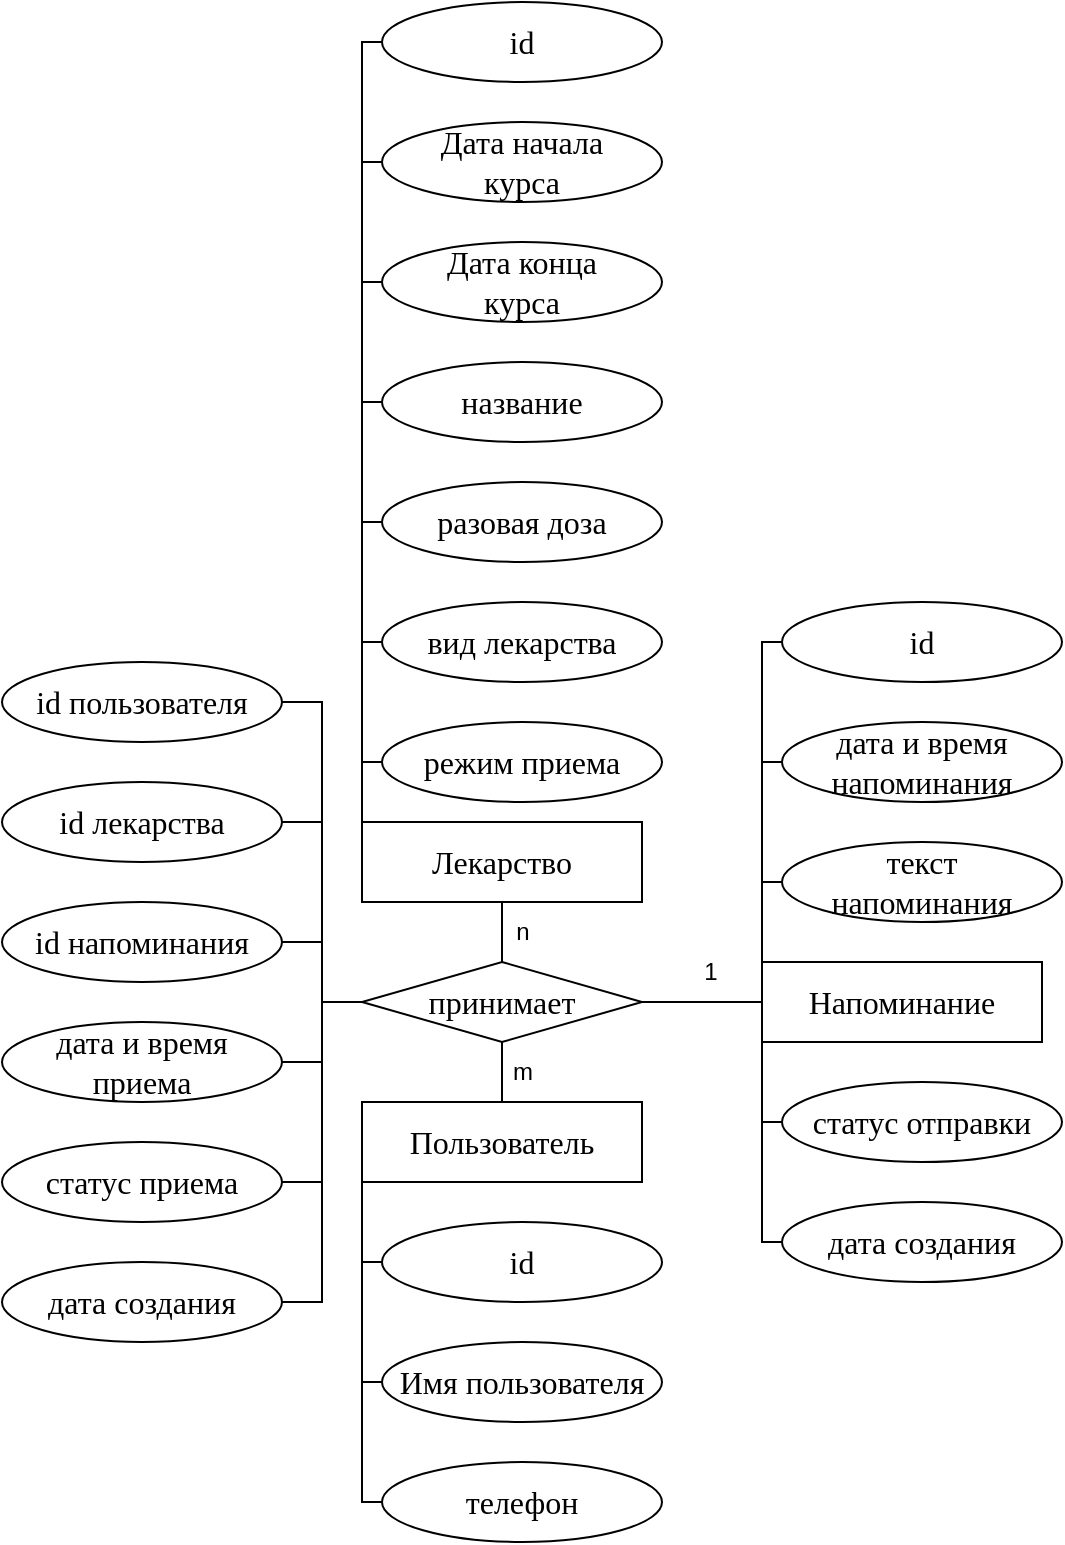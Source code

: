 <mxfile version="23.1.5" type="device">
  <diagram name="Страница — 1" id="w6AWHocnBI2rJVfHqtL0">
    <mxGraphModel dx="1000" dy="1768" grid="1" gridSize="10" guides="1" tooltips="1" connect="1" arrows="1" fold="1" page="1" pageScale="1" pageWidth="827" pageHeight="1169" math="0" shadow="0">
      <root>
        <mxCell id="0" />
        <mxCell id="1" parent="0" />
        <mxCell id="9utB4ZHODrUIfakK2tWH-13" value="Пользователь" style="rounded=0;whiteSpace=wrap;html=1;fontFamily=Times New Roman;fontSize=16;points=[[0,0,0,0,0],[0,0.25,0,0,0],[0,0.5,0,0,0],[0,0.75,0,0,0],[0,1,0,0,0],[0.43,0,0,0,0],[0.43,1,0,0,0],[0.5,0,0,0,0],[0.5,1,0,0,0],[0.57,0,0,0,0],[0.57,1,0,0,0],[1,0,0,0,0],[1,0.25,0,0,0],[1,0.5,0,0,0],[1,0.75,0,0,0],[1,1,0,0,0]];" parent="1" vertex="1">
          <mxGeometry x="240" y="330" width="140" height="40" as="geometry" />
        </mxCell>
        <mxCell id="9utB4ZHODrUIfakK2tWH-88" value="телефон" style="ellipse;whiteSpace=wrap;html=1;fontFamily=Times New Roman;fontSize=16;" parent="1" vertex="1">
          <mxGeometry x="250" y="510" width="140" height="40" as="geometry" />
        </mxCell>
        <mxCell id="9utB4ZHODrUIfakK2tWH-92" value="Имя пользователя" style="ellipse;whiteSpace=wrap;html=1;fontFamily=Times New Roman;fontSize=16;" parent="1" vertex="1">
          <mxGeometry x="250" y="450" width="140" height="40" as="geometry" />
        </mxCell>
        <mxCell id="9utB4ZHODrUIfakK2tWH-104" value="Лекарство" style="rounded=0;whiteSpace=wrap;html=1;fontFamily=Times New Roman;fontSize=16;points=[[0,0,0,0,0],[0,0.25,0,0,0],[0,0.5,0,0,0],[0,0.75,0,0,0],[0,1,0,0,0],[0.43,0,0,0,0],[0.43,1,0,0,0],[0.5,0,0,0,0],[0.5,1,0,0,0],[0.57,0,0,0,0],[0.57,1,0,0,0],[1,0,0,0,0],[1,0.25,0,0,0],[1,0.5,0,0,0],[1,0.75,0,0,0],[1,1,0,0,0]];" parent="1" vertex="1">
          <mxGeometry x="240" y="190" width="140" height="40" as="geometry" />
        </mxCell>
        <mxCell id="9utB4ZHODrUIfakK2tWH-106" value="название" style="ellipse;whiteSpace=wrap;html=1;fontFamily=Times New Roman;fontSize=16;" parent="1" vertex="1">
          <mxGeometry x="250" y="-40" width="140" height="40" as="geometry" />
        </mxCell>
        <mxCell id="9utB4ZHODrUIfakK2tWH-108" value="разовая доза" style="ellipse;whiteSpace=wrap;html=1;fontFamily=Times New Roman;fontSize=16;" parent="1" vertex="1">
          <mxGeometry x="250" y="20" width="140" height="40" as="geometry" />
        </mxCell>
        <mxCell id="9utB4ZHODrUIfakK2tWH-109" value="id" style="ellipse;whiteSpace=wrap;html=1;fontFamily=Times New Roman;fontSize=16;" parent="1" vertex="1">
          <mxGeometry x="250" y="-220" width="140" height="40" as="geometry" />
        </mxCell>
        <mxCell id="9utB4ZHODrUIfakK2tWH-111" value="id" style="ellipse;whiteSpace=wrap;html=1;fontFamily=Times New Roman;fontSize=16;" parent="1" vertex="1">
          <mxGeometry x="250" y="390" width="140" height="40" as="geometry" />
        </mxCell>
        <mxCell id="9utB4ZHODrUIfakK2tWH-115" value="вид лекарства" style="ellipse;whiteSpace=wrap;html=1;fontFamily=Times New Roman;fontSize=16;" parent="1" vertex="1">
          <mxGeometry x="250" y="80" width="140" height="40" as="geometry" />
        </mxCell>
        <mxCell id="9utB4ZHODrUIfakK2tWH-116" value="режим приема" style="ellipse;whiteSpace=wrap;html=1;fontFamily=Times New Roman;fontSize=16;" parent="1" vertex="1">
          <mxGeometry x="250" y="140" width="140" height="40" as="geometry" />
        </mxCell>
        <mxCell id="9utB4ZHODrUIfakK2tWH-117" value="" style="endArrow=none;html=1;rounded=0;entryX=0;entryY=0.5;entryDx=0;entryDy=0;" parent="1" target="9utB4ZHODrUIfakK2tWH-109" edge="1">
          <mxGeometry width="50" height="50" relative="1" as="geometry">
            <mxPoint x="240" y="190" as="sourcePoint" />
            <mxPoint x="240" y="140" as="targetPoint" />
            <Array as="points">
              <mxPoint x="240" y="-80" />
              <mxPoint x="240" y="-200" />
            </Array>
          </mxGeometry>
        </mxCell>
        <mxCell id="9utB4ZHODrUIfakK2tWH-118" value="" style="endArrow=none;html=1;rounded=0;entryX=0;entryY=0.5;entryDx=0;entryDy=0;" parent="1" target="9utB4ZHODrUIfakK2tWH-106" edge="1">
          <mxGeometry width="50" height="50" relative="1" as="geometry">
            <mxPoint x="240" y="190" as="sourcePoint" />
            <mxPoint x="190" y="200" as="targetPoint" />
            <Array as="points">
              <mxPoint x="240" y="-20" />
            </Array>
          </mxGeometry>
        </mxCell>
        <mxCell id="9utB4ZHODrUIfakK2tWH-119" value="" style="endArrow=none;html=1;rounded=0;entryX=0;entryY=0.5;entryDx=0;entryDy=0;exitX=0;exitY=0;exitDx=0;exitDy=0;exitPerimeter=0;" parent="1" source="9utB4ZHODrUIfakK2tWH-104" target="9utB4ZHODrUIfakK2tWH-108" edge="1">
          <mxGeometry width="50" height="50" relative="1" as="geometry">
            <mxPoint x="240" y="250" as="sourcePoint" />
            <mxPoint x="210" y="200" as="targetPoint" />
            <Array as="points">
              <mxPoint x="240" y="40" />
            </Array>
          </mxGeometry>
        </mxCell>
        <mxCell id="9utB4ZHODrUIfakK2tWH-120" value="" style="endArrow=none;html=1;rounded=0;entryX=0;entryY=0.5;entryDx=0;entryDy=0;" parent="1" target="9utB4ZHODrUIfakK2tWH-115" edge="1">
          <mxGeometry width="50" height="50" relative="1" as="geometry">
            <mxPoint x="240" y="190" as="sourcePoint" />
            <mxPoint x="230" y="190" as="targetPoint" />
            <Array as="points">
              <mxPoint x="240" y="100" />
            </Array>
          </mxGeometry>
        </mxCell>
        <mxCell id="9utB4ZHODrUIfakK2tWH-121" value="" style="endArrow=none;html=1;rounded=0;entryX=0;entryY=0.5;entryDx=0;entryDy=0;" parent="1" target="9utB4ZHODrUIfakK2tWH-116" edge="1">
          <mxGeometry width="50" height="50" relative="1" as="geometry">
            <mxPoint x="240" y="190" as="sourcePoint" />
            <mxPoint x="220" y="180" as="targetPoint" />
            <Array as="points">
              <mxPoint x="240" y="160" />
            </Array>
          </mxGeometry>
        </mxCell>
        <mxCell id="9utB4ZHODrUIfakK2tWH-127" value="" style="endArrow=none;html=1;rounded=0;entryX=0;entryY=1;entryDx=0;entryDy=0;entryPerimeter=0;exitX=0;exitY=0.5;exitDx=0;exitDy=0;" parent="1" source="9utB4ZHODrUIfakK2tWH-88" target="9utB4ZHODrUIfakK2tWH-13" edge="1">
          <mxGeometry width="50" height="50" relative="1" as="geometry">
            <mxPoint x="160" y="500" as="sourcePoint" />
            <mxPoint x="210" y="450" as="targetPoint" />
            <Array as="points">
              <mxPoint x="240" y="530" />
            </Array>
          </mxGeometry>
        </mxCell>
        <mxCell id="9utB4ZHODrUIfakK2tWH-128" value="" style="endArrow=none;html=1;rounded=0;entryX=0;entryY=1;entryDx=0;entryDy=0;entryPerimeter=0;exitX=0;exitY=0.5;exitDx=0;exitDy=0;" parent="1" source="9utB4ZHODrUIfakK2tWH-92" target="9utB4ZHODrUIfakK2tWH-13" edge="1">
          <mxGeometry width="50" height="50" relative="1" as="geometry">
            <mxPoint x="190" y="440" as="sourcePoint" />
            <mxPoint x="240" y="390" as="targetPoint" />
            <Array as="points">
              <mxPoint x="240" y="470" />
            </Array>
          </mxGeometry>
        </mxCell>
        <mxCell id="9utB4ZHODrUIfakK2tWH-129" value="" style="endArrow=none;html=1;rounded=0;entryX=0;entryY=1;entryDx=0;entryDy=0;entryPerimeter=0;exitX=0;exitY=0.5;exitDx=0;exitDy=0;" parent="1" source="9utB4ZHODrUIfakK2tWH-111" target="9utB4ZHODrUIfakK2tWH-13" edge="1">
          <mxGeometry width="50" height="50" relative="1" as="geometry">
            <mxPoint x="180" y="450" as="sourcePoint" />
            <mxPoint x="230" y="400" as="targetPoint" />
            <Array as="points">
              <mxPoint x="240" y="410" />
            </Array>
          </mxGeometry>
        </mxCell>
        <mxCell id="9utB4ZHODrUIfakK2tWH-130" value="принимает" style="rhombus;whiteSpace=wrap;html=1;fontFamily=Times New Roman;fontSize=16;spacingTop=0;" parent="1" vertex="1">
          <mxGeometry x="240" y="260" width="140" height="40" as="geometry" />
        </mxCell>
        <mxCell id="9utB4ZHODrUIfakK2tWH-131" value="" style="endArrow=none;html=1;rounded=0;entryX=0.5;entryY=1;entryDx=0;entryDy=0;entryPerimeter=0;exitX=0.5;exitY=0;exitDx=0;exitDy=0;" parent="1" source="9utB4ZHODrUIfakK2tWH-130" target="9utB4ZHODrUIfakK2tWH-104" edge="1">
          <mxGeometry width="50" height="50" relative="1" as="geometry">
            <mxPoint x="290" y="310" as="sourcePoint" />
            <mxPoint x="340" y="260" as="targetPoint" />
          </mxGeometry>
        </mxCell>
        <mxCell id="9utB4ZHODrUIfakK2tWH-132" value="" style="endArrow=none;html=1;rounded=0;entryX=0.5;entryY=1;entryDx=0;entryDy=0;exitX=0.5;exitY=0;exitDx=0;exitDy=0;exitPerimeter=0;" parent="1" source="9utB4ZHODrUIfakK2tWH-13" target="9utB4ZHODrUIfakK2tWH-130" edge="1">
          <mxGeometry width="50" height="50" relative="1" as="geometry">
            <mxPoint x="120" y="360" as="sourcePoint" />
            <mxPoint x="170" y="310" as="targetPoint" />
          </mxGeometry>
        </mxCell>
        <mxCell id="9utB4ZHODrUIfakK2tWH-134" value="n" style="text;html=1;align=center;verticalAlign=middle;resizable=0;points=[];autosize=1;strokeColor=none;fillColor=none;" parent="1" vertex="1">
          <mxGeometry x="305" y="230" width="30" height="30" as="geometry" />
        </mxCell>
        <mxCell id="9utB4ZHODrUIfakK2tWH-135" value="m" style="text;html=1;align=center;verticalAlign=middle;resizable=0;points=[];autosize=1;strokeColor=none;fillColor=none;" parent="1" vertex="1">
          <mxGeometry x="305" y="300" width="30" height="30" as="geometry" />
        </mxCell>
        <mxCell id="9utB4ZHODrUIfakK2tWH-136" value="Напоминание" style="rounded=0;whiteSpace=wrap;html=1;fontFamily=Times New Roman;fontSize=16;points=[[0,0,0,0,0],[0,0.25,0,0,0],[0,0.5,0,0,0],[0,0.75,0,0,0],[0,1,0,0,0],[0.43,0,0,0,0],[0.43,1,0,0,0],[0.5,0,0,0,0],[0.5,1,0,0,0],[0.57,0,0,0,0],[0.57,1,0,0,0],[1,0,0,0,0],[1,0.25,0,0,0],[1,0.5,0,0,0],[1,0.75,0,0,0],[1,1,0,0,0]];" parent="1" vertex="1">
          <mxGeometry x="440" y="260" width="140" height="40" as="geometry" />
        </mxCell>
        <mxCell id="9utB4ZHODrUIfakK2tWH-137" value="дата и время напоминания" style="ellipse;whiteSpace=wrap;html=1;fontFamily=Times New Roman;fontSize=16;" parent="1" vertex="1">
          <mxGeometry x="450" y="140" width="140" height="40" as="geometry" />
        </mxCell>
        <mxCell id="9utB4ZHODrUIfakK2tWH-138" value="текст&lt;br&gt;напоминания" style="ellipse;whiteSpace=wrap;html=1;fontFamily=Times New Roman;fontSize=16;" parent="1" vertex="1">
          <mxGeometry x="450" y="200" width="140" height="40" as="geometry" />
        </mxCell>
        <mxCell id="9utB4ZHODrUIfakK2tWH-139" value="id" style="ellipse;whiteSpace=wrap;html=1;fontFamily=Times New Roman;fontSize=16;" parent="1" vertex="1">
          <mxGeometry x="450" y="80" width="140" height="40" as="geometry" />
        </mxCell>
        <mxCell id="9utB4ZHODrUIfakK2tWH-142" value="" style="endArrow=none;html=1;rounded=0;entryX=0;entryY=0.5;entryDx=0;entryDy=0;" parent="1" target="9utB4ZHODrUIfakK2tWH-139" edge="1">
          <mxGeometry width="50" height="50" relative="1" as="geometry">
            <mxPoint x="440" y="370" as="sourcePoint" />
            <mxPoint x="440" y="320" as="targetPoint" />
            <Array as="points">
              <mxPoint x="440" y="100" />
            </Array>
          </mxGeometry>
        </mxCell>
        <mxCell id="9utB4ZHODrUIfakK2tWH-143" value="" style="endArrow=none;html=1;rounded=0;entryX=0;entryY=0.5;entryDx=0;entryDy=0;" parent="1" target="9utB4ZHODrUIfakK2tWH-137" edge="1">
          <mxGeometry width="50" height="50" relative="1" as="geometry">
            <mxPoint x="440" y="370" as="sourcePoint" />
            <mxPoint x="390" y="380" as="targetPoint" />
            <Array as="points">
              <mxPoint x="440" y="160" />
            </Array>
          </mxGeometry>
        </mxCell>
        <mxCell id="9utB4ZHODrUIfakK2tWH-144" value="" style="endArrow=none;html=1;rounded=0;entryX=0;entryY=0.5;entryDx=0;entryDy=0;exitX=0;exitY=0;exitDx=0;exitDy=0;exitPerimeter=0;" parent="1" target="9utB4ZHODrUIfakK2tWH-138" edge="1">
          <mxGeometry width="50" height="50" relative="1" as="geometry">
            <mxPoint x="440" y="370" as="sourcePoint" />
            <mxPoint x="410" y="380" as="targetPoint" />
            <Array as="points">
              <mxPoint x="440" y="220" />
            </Array>
          </mxGeometry>
        </mxCell>
        <mxCell id="9utB4ZHODrUIfakK2tWH-147" value="" style="endArrow=none;html=1;rounded=0;exitX=0;exitY=0.5;exitDx=0;exitDy=0;exitPerimeter=0;entryX=1;entryY=0.5;entryDx=0;entryDy=0;" parent="1" source="9utB4ZHODrUIfakK2tWH-136" target="9utB4ZHODrUIfakK2tWH-130" edge="1">
          <mxGeometry width="50" height="50" relative="1" as="geometry">
            <mxPoint x="230" y="200" as="sourcePoint" />
            <mxPoint x="280" y="150" as="targetPoint" />
          </mxGeometry>
        </mxCell>
        <mxCell id="9utB4ZHODrUIfakK2tWH-148" value="1" style="text;html=1;align=center;verticalAlign=middle;resizable=0;points=[];autosize=1;strokeColor=none;fillColor=none;" parent="1" vertex="1">
          <mxGeometry x="399" y="250" width="30" height="30" as="geometry" />
        </mxCell>
        <mxCell id="9utB4ZHODrUIfakK2tWH-149" value="дата создания" style="ellipse;whiteSpace=wrap;html=1;fontFamily=Times New Roman;fontSize=16;" parent="1" vertex="1">
          <mxGeometry x="450" y="380" width="140" height="40" as="geometry" />
        </mxCell>
        <mxCell id="9utB4ZHODrUIfakK2tWH-154" value="" style="endArrow=none;html=1;rounded=0;entryX=0;entryY=1;entryDx=0;entryDy=0;entryPerimeter=0;exitX=0;exitY=0.5;exitDx=0;exitDy=0;" parent="1" source="9utB4ZHODrUIfakK2tWH-149" edge="1">
          <mxGeometry width="50" height="50" relative="1" as="geometry">
            <mxPoint x="360" y="370" as="sourcePoint" />
            <mxPoint x="440" y="240" as="targetPoint" />
            <Array as="points">
              <mxPoint x="440" y="400" />
            </Array>
          </mxGeometry>
        </mxCell>
        <mxCell id="9utB4ZHODrUIfakK2tWH-155" value="" style="endArrow=none;html=1;rounded=0;entryX=0;entryY=1;entryDx=0;entryDy=0;entryPerimeter=0;exitX=0;exitY=0.5;exitDx=0;exitDy=0;" parent="1" edge="1">
          <mxGeometry width="50" height="50" relative="1" as="geometry">
            <mxPoint x="450" y="340" as="sourcePoint" />
            <mxPoint x="440" y="240" as="targetPoint" />
            <Array as="points">
              <mxPoint x="440" y="340" />
            </Array>
          </mxGeometry>
        </mxCell>
        <mxCell id="9utB4ZHODrUIfakK2tWH-157" value="статус отправки" style="ellipse;whiteSpace=wrap;html=1;fontFamily=Times New Roman;fontSize=16;" parent="1" vertex="1">
          <mxGeometry x="450" y="320" width="140" height="40" as="geometry" />
        </mxCell>
        <mxCell id="9utB4ZHODrUIfakK2tWH-158" value="id лекарства" style="ellipse;whiteSpace=wrap;html=1;fontFamily=Times New Roman;fontSize=16;" parent="1" vertex="1">
          <mxGeometry x="60" y="170" width="140" height="40" as="geometry" />
        </mxCell>
        <mxCell id="9utB4ZHODrUIfakK2tWH-159" value="дата и время приема" style="ellipse;whiteSpace=wrap;html=1;fontFamily=Times New Roman;fontSize=16;" parent="1" vertex="1">
          <mxGeometry x="60" y="290" width="140" height="40" as="geometry" />
        </mxCell>
        <mxCell id="9utB4ZHODrUIfakK2tWH-160" value="id пользователя" style="ellipse;whiteSpace=wrap;html=1;fontFamily=Times New Roman;fontSize=16;" parent="1" vertex="1">
          <mxGeometry x="60" y="110" width="140" height="40" as="geometry" />
        </mxCell>
        <mxCell id="9utB4ZHODrUIfakK2tWH-162" value="статус приема" style="ellipse;whiteSpace=wrap;html=1;fontFamily=Times New Roman;fontSize=16;" parent="1" vertex="1">
          <mxGeometry x="60" y="350" width="140" height="40" as="geometry" />
        </mxCell>
        <mxCell id="9utB4ZHODrUIfakK2tWH-163" value="дата создания" style="ellipse;whiteSpace=wrap;html=1;fontFamily=Times New Roman;fontSize=16;" parent="1" vertex="1">
          <mxGeometry x="60" y="410" width="140" height="40" as="geometry" />
        </mxCell>
        <mxCell id="9utB4ZHODrUIfakK2tWH-167" value="" style="endArrow=none;html=1;rounded=0;entryX=1;entryY=0.5;entryDx=0;entryDy=0;exitX=0;exitY=0.5;exitDx=0;exitDy=0;" parent="1" source="9utB4ZHODrUIfakK2tWH-130" target="9utB4ZHODrUIfakK2tWH-160" edge="1">
          <mxGeometry width="50" height="50" relative="1" as="geometry">
            <mxPoint x="180" y="260" as="sourcePoint" />
            <mxPoint x="230" y="210" as="targetPoint" />
            <Array as="points">
              <mxPoint x="220" y="280" />
              <mxPoint x="220" y="130" />
            </Array>
          </mxGeometry>
        </mxCell>
        <mxCell id="9utB4ZHODrUIfakK2tWH-168" value="" style="endArrow=none;html=1;rounded=0;entryX=1;entryY=0.5;entryDx=0;entryDy=0;exitX=0;exitY=0.5;exitDx=0;exitDy=0;" parent="1" source="9utB4ZHODrUIfakK2tWH-130" target="9utB4ZHODrUIfakK2tWH-158" edge="1">
          <mxGeometry width="50" height="50" relative="1" as="geometry">
            <mxPoint x="180" y="260" as="sourcePoint" />
            <mxPoint x="230" y="210" as="targetPoint" />
            <Array as="points">
              <mxPoint x="220" y="280" />
              <mxPoint x="220" y="190" />
            </Array>
          </mxGeometry>
        </mxCell>
        <mxCell id="9utB4ZHODrUIfakK2tWH-169" value="" style="endArrow=none;html=1;rounded=0;entryX=0;entryY=0.5;entryDx=0;entryDy=0;exitX=1;exitY=0.5;exitDx=0;exitDy=0;" parent="1" source="9utB4ZHODrUIfakK2tWH-159" target="9utB4ZHODrUIfakK2tWH-130" edge="1">
          <mxGeometry width="50" height="50" relative="1" as="geometry">
            <mxPoint y="340" as="sourcePoint" />
            <mxPoint x="50" y="290" as="targetPoint" />
            <Array as="points">
              <mxPoint x="220" y="310" />
              <mxPoint x="220" y="250" />
              <mxPoint x="220" y="280" />
            </Array>
          </mxGeometry>
        </mxCell>
        <mxCell id="9utB4ZHODrUIfakK2tWH-171" value="" style="endArrow=none;html=1;rounded=0;entryX=0;entryY=0.5;entryDx=0;entryDy=0;exitX=1;exitY=0.5;exitDx=0;exitDy=0;" parent="1" source="9utB4ZHODrUIfakK2tWH-162" target="9utB4ZHODrUIfakK2tWH-130" edge="1">
          <mxGeometry width="50" height="50" relative="1" as="geometry">
            <mxPoint y="370" as="sourcePoint" />
            <mxPoint x="50" y="320" as="targetPoint" />
            <Array as="points">
              <mxPoint x="220" y="370" />
              <mxPoint x="220" y="340" />
              <mxPoint x="220" y="310" />
              <mxPoint x="220" y="280" />
            </Array>
          </mxGeometry>
        </mxCell>
        <mxCell id="9utB4ZHODrUIfakK2tWH-172" value="" style="endArrow=none;html=1;rounded=0;entryX=0;entryY=0.5;entryDx=0;entryDy=0;exitX=1;exitY=0.5;exitDx=0;exitDy=0;" parent="1" source="9utB4ZHODrUIfakK2tWH-163" target="9utB4ZHODrUIfakK2tWH-130" edge="1">
          <mxGeometry width="50" height="50" relative="1" as="geometry">
            <mxPoint x="20" y="380" as="sourcePoint" />
            <mxPoint x="70" y="330" as="targetPoint" />
            <Array as="points">
              <mxPoint x="220" y="430" />
              <mxPoint x="220" y="400" />
              <mxPoint x="220" y="370" />
              <mxPoint x="220" y="280" />
            </Array>
          </mxGeometry>
        </mxCell>
        <mxCell id="FBfhxibVZ139Nn0D28lA-3" value="Дата начала &lt;br&gt;курса" style="ellipse;whiteSpace=wrap;html=1;fontFamily=Times New Roman;fontSize=16;" vertex="1" parent="1">
          <mxGeometry x="250" y="-160" width="140" height="40" as="geometry" />
        </mxCell>
        <mxCell id="FBfhxibVZ139Nn0D28lA-4" value="Дата конца&lt;br&gt;курса" style="ellipse;whiteSpace=wrap;html=1;fontFamily=Times New Roman;fontSize=16;" vertex="1" parent="1">
          <mxGeometry x="250" y="-100" width="140" height="40" as="geometry" />
        </mxCell>
        <mxCell id="FBfhxibVZ139Nn0D28lA-6" value="" style="endArrow=none;html=1;rounded=0;entryX=0;entryY=0.5;entryDx=0;entryDy=0;" edge="1" parent="1" target="FBfhxibVZ139Nn0D28lA-3">
          <mxGeometry width="50" height="50" relative="1" as="geometry">
            <mxPoint x="240" y="190" as="sourcePoint" />
            <mxPoint x="160" y="-160" as="targetPoint" />
            <Array as="points">
              <mxPoint x="240" y="-140" />
            </Array>
          </mxGeometry>
        </mxCell>
        <mxCell id="FBfhxibVZ139Nn0D28lA-7" value="" style="endArrow=none;html=1;rounded=0;entryX=0;entryY=0.5;entryDx=0;entryDy=0;" edge="1" parent="1" target="FBfhxibVZ139Nn0D28lA-4">
          <mxGeometry width="50" height="50" relative="1" as="geometry">
            <mxPoint x="240" y="190" as="sourcePoint" />
            <mxPoint x="180" y="-90" as="targetPoint" />
            <Array as="points">
              <mxPoint x="240" y="-80" />
            </Array>
          </mxGeometry>
        </mxCell>
        <mxCell id="FBfhxibVZ139Nn0D28lA-8" value="id напоминания" style="ellipse;whiteSpace=wrap;html=1;fontFamily=Times New Roman;fontSize=16;" vertex="1" parent="1">
          <mxGeometry x="60" y="230" width="140" height="40" as="geometry" />
        </mxCell>
        <mxCell id="FBfhxibVZ139Nn0D28lA-9" value="" style="endArrow=none;html=1;rounded=0;exitX=1;exitY=0.5;exitDx=0;exitDy=0;" edge="1" parent="1" source="FBfhxibVZ139Nn0D28lA-8">
          <mxGeometry width="50" height="50" relative="1" as="geometry">
            <mxPoint y="340" as="sourcePoint" />
            <mxPoint x="240" y="280" as="targetPoint" />
            <Array as="points">
              <mxPoint x="220" y="250" />
              <mxPoint x="220" y="280" />
            </Array>
          </mxGeometry>
        </mxCell>
      </root>
    </mxGraphModel>
  </diagram>
</mxfile>
